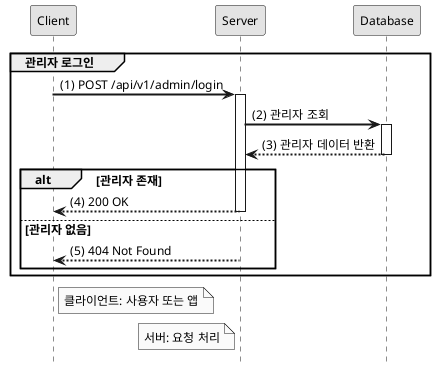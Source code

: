 @startuml
hide footbox
autoactivate on
skinparam monochrome true
skinparam shadowing false
skinparam defaultFontSize 12
skinparam defaultFontName Arial
skinparam sequenceArrowThickness 2

participant "Client" as C
participant "Server" as S
participant "Database" as DB

group 관리자 로그인
    autonumber 1 "(0)"
    C -> S: POST /api/v1/admin/login
    S -> DB: 관리자 조회
    DB --> S: 관리자 데이터 반환
    alt 관리자 존재
        S --> C: 200 OK
    else 관리자 없음
        S --> C: 404 Not Found
    end
end

note right of C: 클라이언트: 사용자 또는 앱
note left of S: 서버: 요청 처리
@enduml